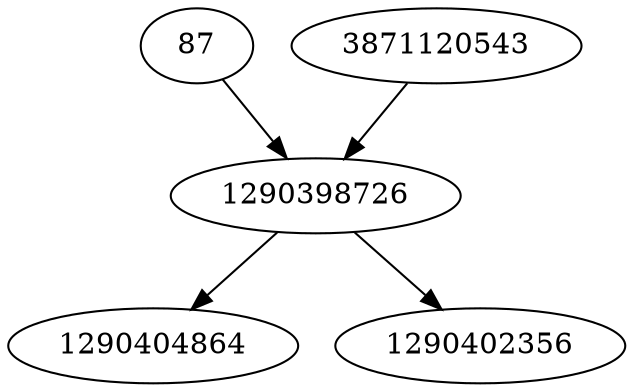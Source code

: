 strict digraph  {
1290404864;
1290398726;
1290402356;
87;
3871120543;
1290398726 -> 1290402356;
1290398726 -> 1290404864;
87 -> 1290398726;
3871120543 -> 1290398726;
}
